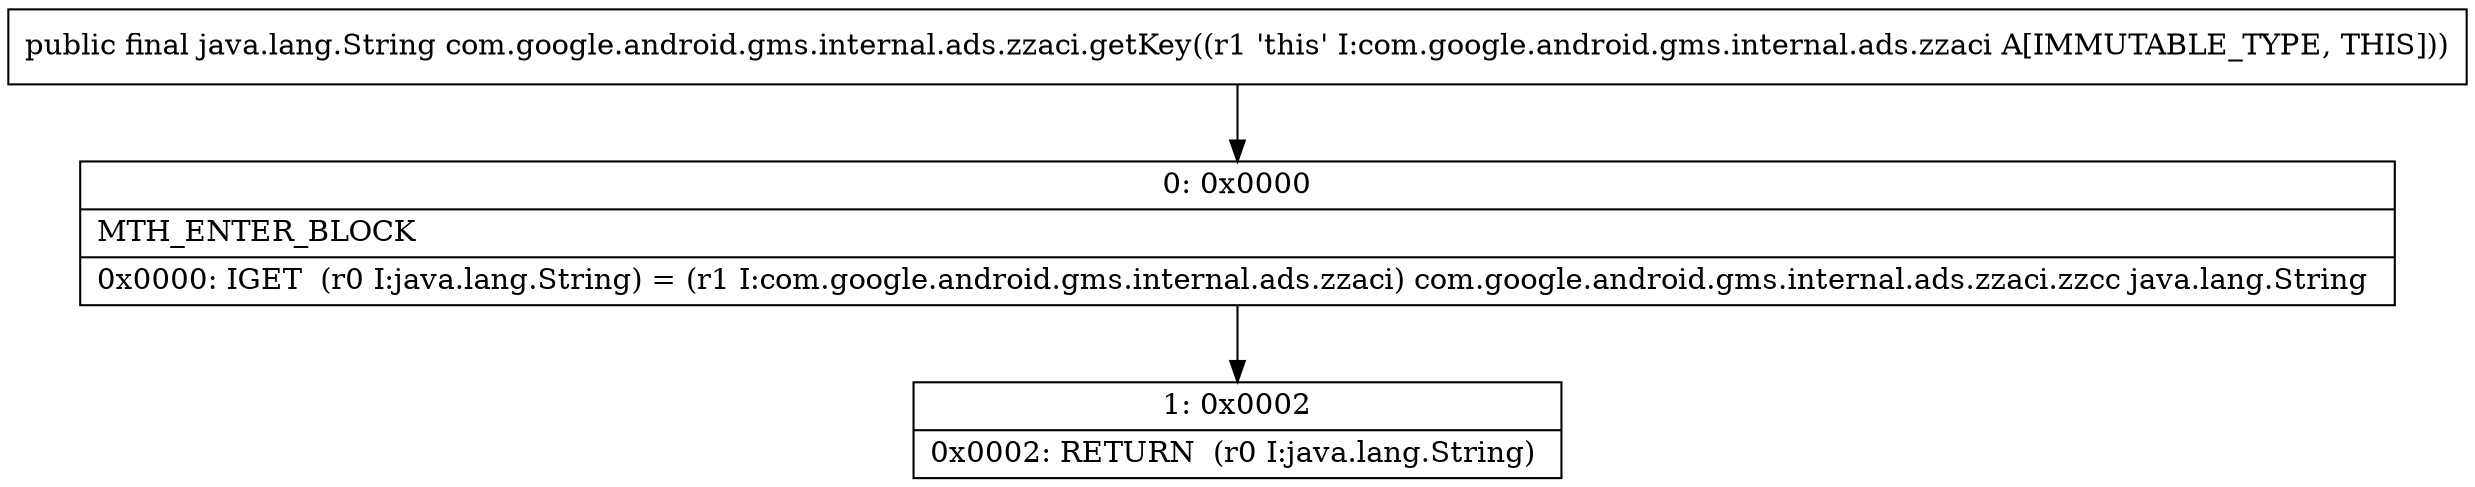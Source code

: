 digraph "CFG forcom.google.android.gms.internal.ads.zzaci.getKey()Ljava\/lang\/String;" {
Node_0 [shape=record,label="{0\:\ 0x0000|MTH_ENTER_BLOCK\l|0x0000: IGET  (r0 I:java.lang.String) = (r1 I:com.google.android.gms.internal.ads.zzaci) com.google.android.gms.internal.ads.zzaci.zzcc java.lang.String \l}"];
Node_1 [shape=record,label="{1\:\ 0x0002|0x0002: RETURN  (r0 I:java.lang.String) \l}"];
MethodNode[shape=record,label="{public final java.lang.String com.google.android.gms.internal.ads.zzaci.getKey((r1 'this' I:com.google.android.gms.internal.ads.zzaci A[IMMUTABLE_TYPE, THIS])) }"];
MethodNode -> Node_0;
Node_0 -> Node_1;
}

